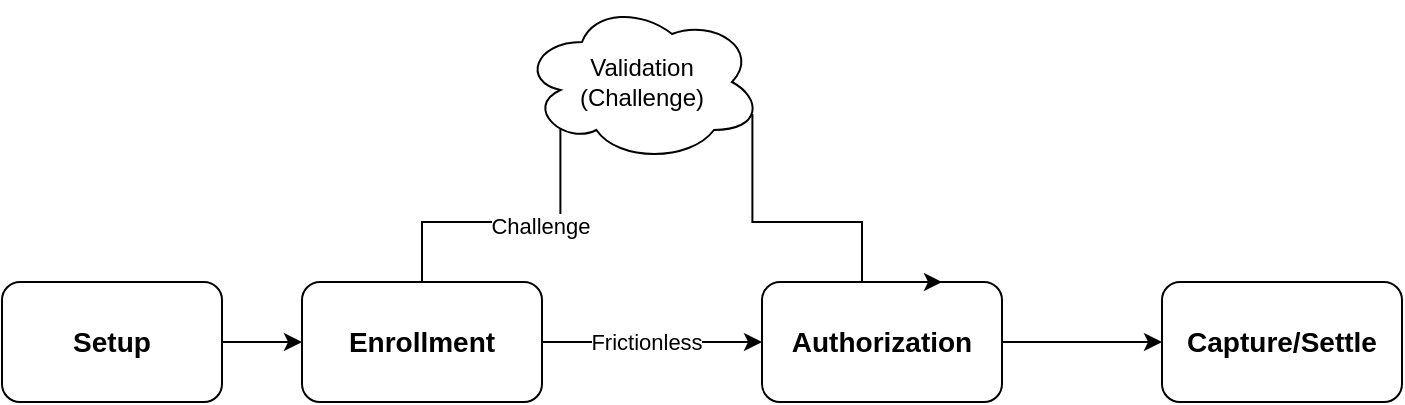 <mxfile version="24.5.4" type="github">
  <diagram name="Page-1" id="P-J-WtVK_cPfQbv6QtmY">
    <mxGraphModel dx="1393" dy="758" grid="1" gridSize="10" guides="1" tooltips="1" connect="1" arrows="1" fold="1" page="1" pageScale="1" pageWidth="850" pageHeight="1100" math="0" shadow="0">
      <root>
        <mxCell id="0" />
        <mxCell id="1" parent="0" />
        <mxCell id="NPhMXednGsEFQnQte3EM-17" style="edgeStyle=orthogonalEdgeStyle;rounded=0;orthogonalLoop=1;jettySize=auto;html=1;entryX=0;entryY=0.5;entryDx=0;entryDy=0;" edge="1" parent="1" source="NPhMXednGsEFQnQte3EM-2" target="NPhMXednGsEFQnQte3EM-3">
          <mxGeometry relative="1" as="geometry" />
        </mxCell>
        <mxCell id="NPhMXednGsEFQnQte3EM-2" value="&lt;b&gt;&lt;font style=&quot;font-size: 14px;&quot;&gt;Setup&lt;/font&gt;&lt;/b&gt;" style="rounded=1;whiteSpace=wrap;html=1;" vertex="1" parent="1">
          <mxGeometry x="50" y="270" width="110" height="60" as="geometry" />
        </mxCell>
        <mxCell id="NPhMXednGsEFQnQte3EM-10" style="edgeStyle=orthogonalEdgeStyle;rounded=0;orthogonalLoop=1;jettySize=auto;html=1;entryX=0.16;entryY=0.55;entryDx=0;entryDy=0;entryPerimeter=0;" edge="1" parent="1" source="NPhMXednGsEFQnQte3EM-3" target="NPhMXednGsEFQnQte3EM-9">
          <mxGeometry relative="1" as="geometry" />
        </mxCell>
        <mxCell id="NPhMXednGsEFQnQte3EM-13" value="Challenge" style="edgeLabel;html=1;align=center;verticalAlign=middle;resizable=0;points=[];" vertex="1" connectable="0" parent="NPhMXednGsEFQnQte3EM-10">
          <mxGeometry x="0.071" y="-2" relative="1" as="geometry">
            <mxPoint as="offset" />
          </mxGeometry>
        </mxCell>
        <mxCell id="NPhMXednGsEFQnQte3EM-14" style="edgeStyle=orthogonalEdgeStyle;rounded=0;orthogonalLoop=1;jettySize=auto;html=1;" edge="1" parent="1" source="NPhMXednGsEFQnQte3EM-3" target="NPhMXednGsEFQnQte3EM-4">
          <mxGeometry relative="1" as="geometry" />
        </mxCell>
        <mxCell id="NPhMXednGsEFQnQte3EM-15" value="Frictionless" style="edgeLabel;html=1;align=center;verticalAlign=middle;resizable=0;points=[];" vertex="1" connectable="0" parent="NPhMXednGsEFQnQte3EM-14">
          <mxGeometry x="-0.054" relative="1" as="geometry">
            <mxPoint as="offset" />
          </mxGeometry>
        </mxCell>
        <mxCell id="NPhMXednGsEFQnQte3EM-3" value="&lt;b&gt;&lt;font style=&quot;font-size: 14px;&quot;&gt;Enrollment&lt;/font&gt;&lt;/b&gt;" style="rounded=1;whiteSpace=wrap;html=1;" vertex="1" parent="1">
          <mxGeometry x="200" y="270" width="120" height="60" as="geometry" />
        </mxCell>
        <mxCell id="NPhMXednGsEFQnQte3EM-16" style="edgeStyle=orthogonalEdgeStyle;rounded=0;orthogonalLoop=1;jettySize=auto;html=1;" edge="1" parent="1" source="NPhMXednGsEFQnQte3EM-4" target="NPhMXednGsEFQnQte3EM-5">
          <mxGeometry relative="1" as="geometry" />
        </mxCell>
        <mxCell id="NPhMXednGsEFQnQte3EM-4" value="&lt;b&gt;&lt;font style=&quot;font-size: 14px;&quot;&gt;Authorization&lt;/font&gt;&lt;/b&gt;" style="rounded=1;whiteSpace=wrap;html=1;" vertex="1" parent="1">
          <mxGeometry x="430" y="270" width="120" height="60" as="geometry" />
        </mxCell>
        <mxCell id="NPhMXednGsEFQnQte3EM-5" value="&lt;b&gt;&lt;font style=&quot;font-size: 14px;&quot;&gt;Capture/Settle&lt;/font&gt;&lt;/b&gt;" style="rounded=1;whiteSpace=wrap;html=1;" vertex="1" parent="1">
          <mxGeometry x="630" y="270" width="120" height="60" as="geometry" />
        </mxCell>
        <mxCell id="NPhMXednGsEFQnQte3EM-11" style="edgeStyle=orthogonalEdgeStyle;rounded=0;orthogonalLoop=1;jettySize=auto;html=1;entryX=0.75;entryY=0;entryDx=0;entryDy=0;exitX=0.96;exitY=0.7;exitDx=0;exitDy=0;exitPerimeter=0;" edge="1" parent="1" source="NPhMXednGsEFQnQte3EM-9" target="NPhMXednGsEFQnQte3EM-4">
          <mxGeometry relative="1" as="geometry">
            <Array as="points">
              <mxPoint x="425" y="240" />
              <mxPoint x="480" y="240" />
              <mxPoint x="480" y="270" />
            </Array>
          </mxGeometry>
        </mxCell>
        <mxCell id="NPhMXednGsEFQnQte3EM-9" value="Validation&lt;div&gt;(Challenge)&lt;/div&gt;" style="ellipse;shape=cloud;whiteSpace=wrap;html=1;" vertex="1" parent="1">
          <mxGeometry x="310" y="130" width="120" height="80" as="geometry" />
        </mxCell>
      </root>
    </mxGraphModel>
  </diagram>
</mxfile>
